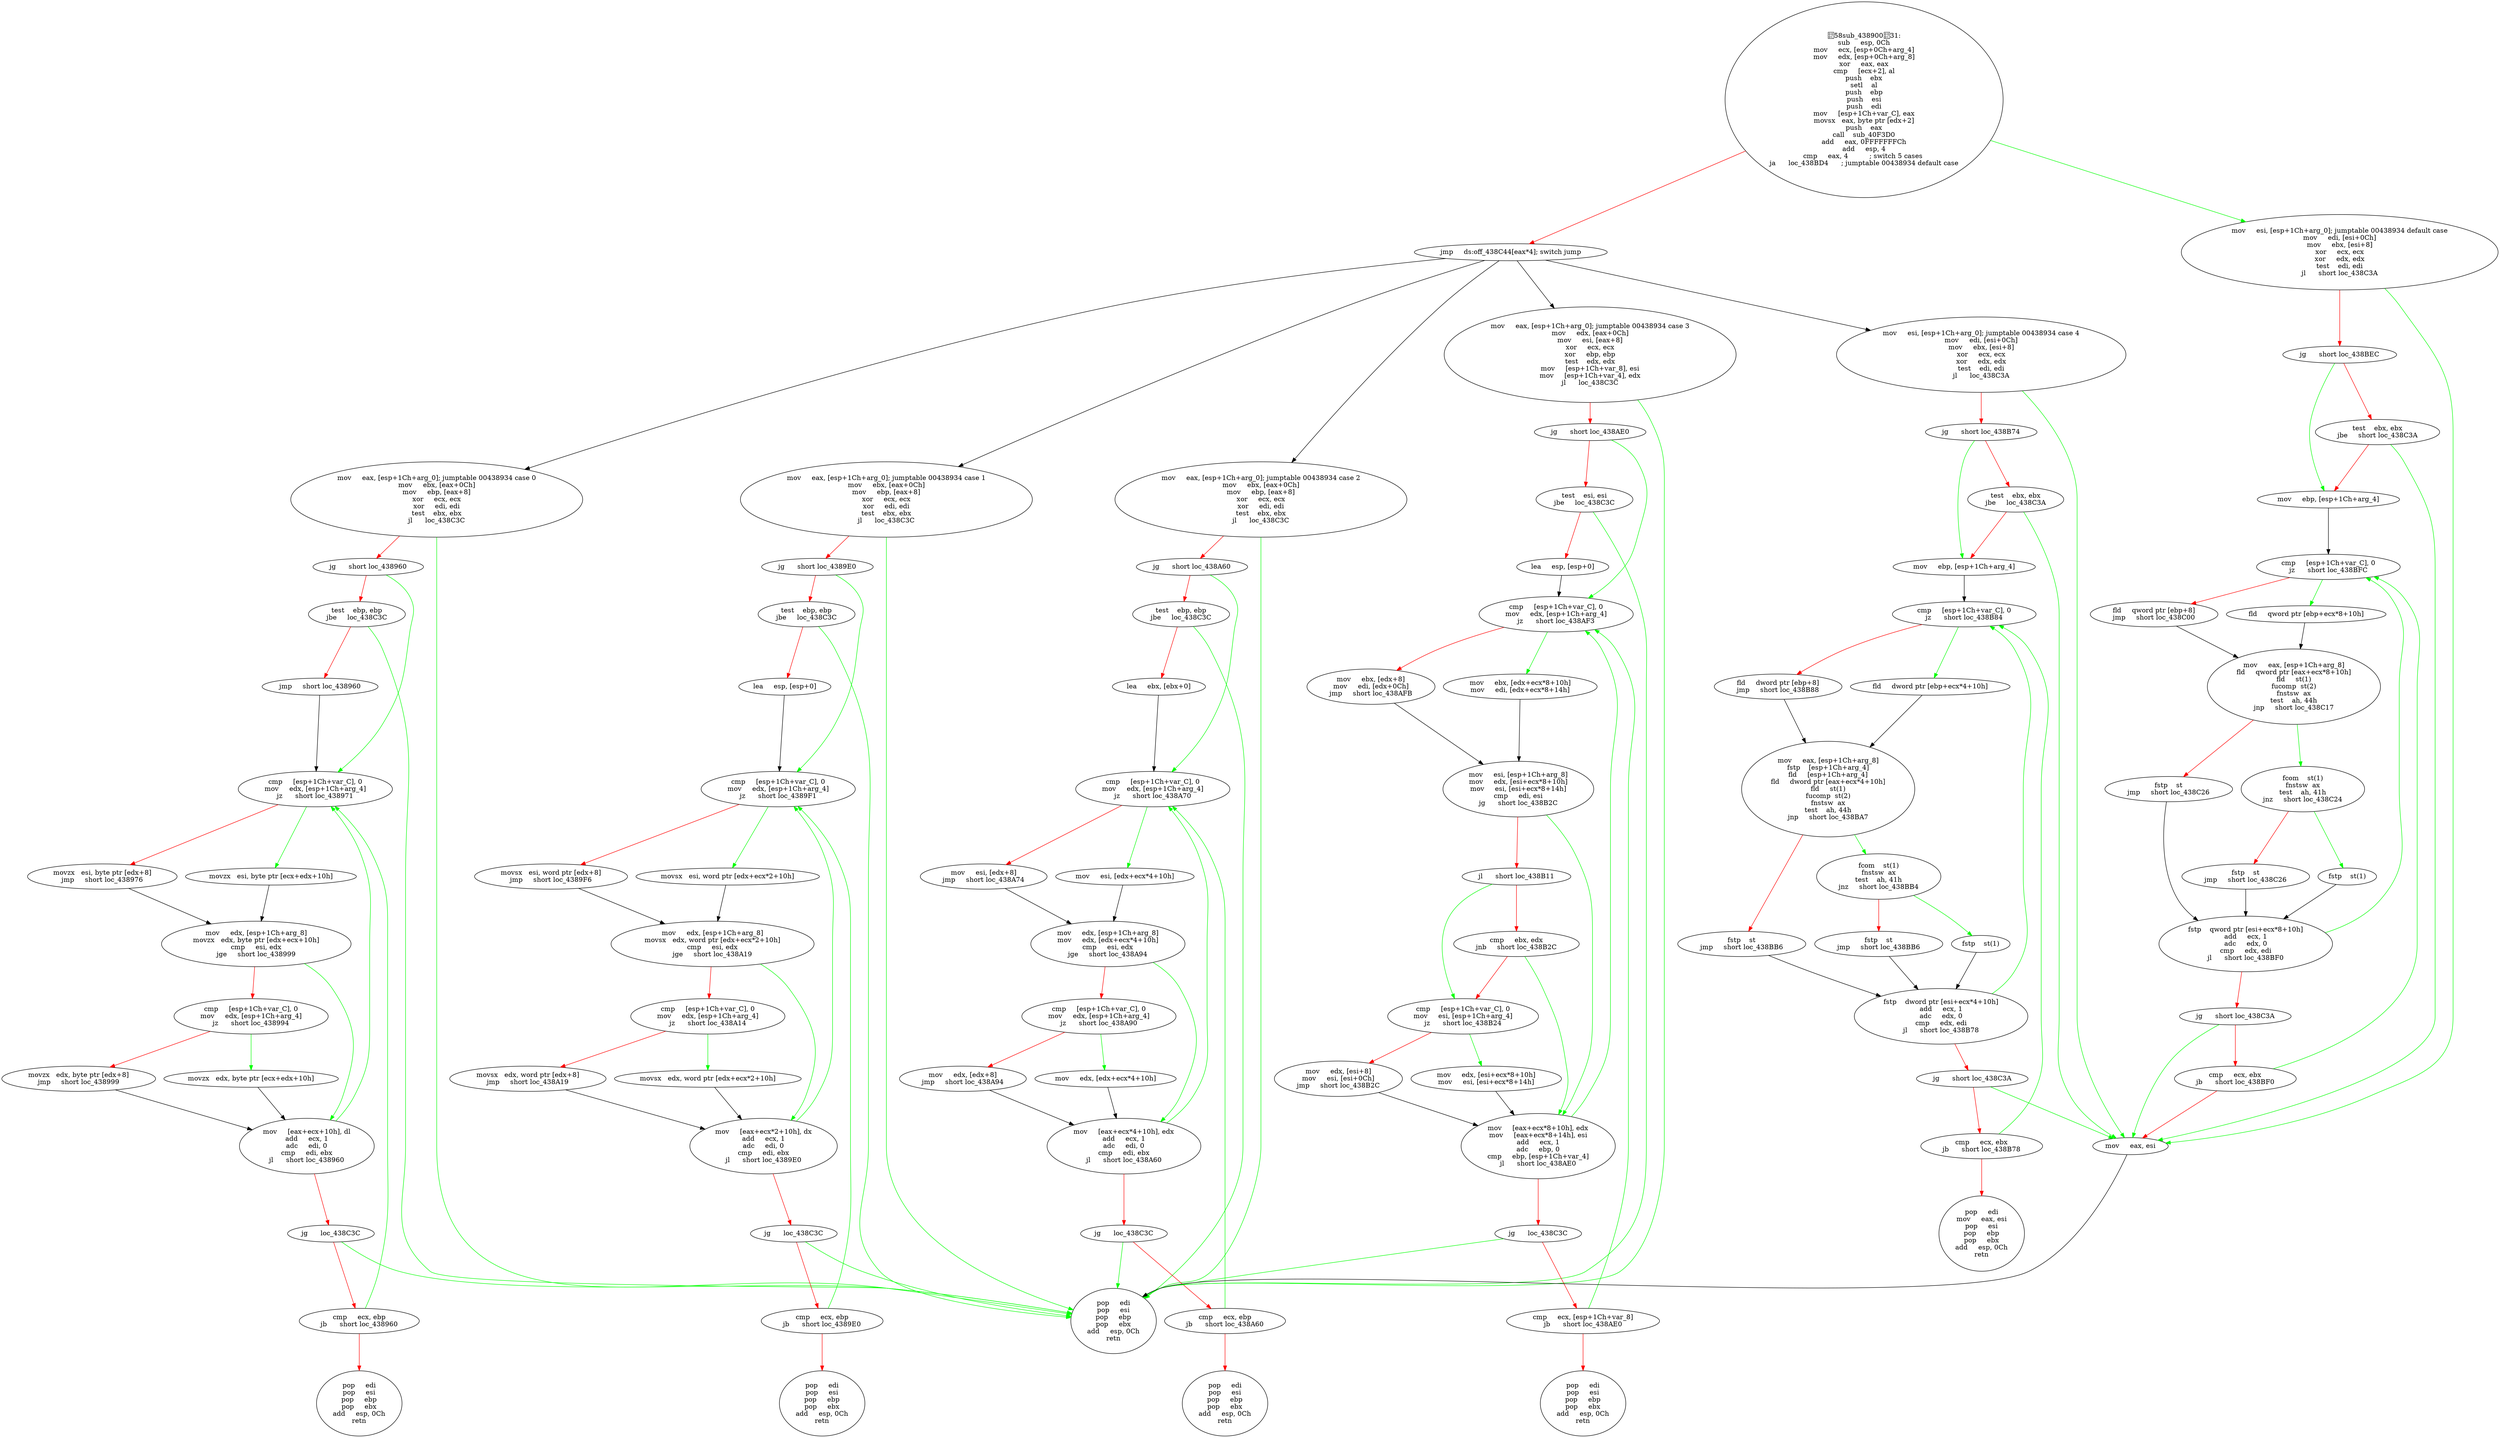 digraph G{
Node0 [label = "58sub_43890031:
sub     esp, 0Ch
mov     ecx, [esp+0Ch+arg_4]
mov     edx, [esp+0Ch+arg_8]
xor     eax, eax
cmp     [ecx+2], al
push    ebx
setl    al
push    ebp
push    esi
push    edi
mov     [esp+1Ch+var_C], eax
movsx   eax, byte ptr [edx+2]
push    eax
call    sub_40F3D0
add     eax, 0FFFFFFFCh
add     esp, 4
cmp     eax, 4          ; switch 5 cases 
ja      loc_438BD4      ; jumptable 00438934 default case"]
Node1 [label = "jmp     ds:off_438C44[eax*4]; switch jump"]
Node2 [label = "mov     eax, [esp+1Ch+arg_0]; jumptable 00438934 case 0
mov     ebx, [eax+0Ch]
mov     ebp, [eax+8]
xor     ecx, ecx
xor     edi, edi
test    ebx, ebx
jl      loc_438C3C"]
Node3 [label = "jg      short loc_438960"]
Node4 [label = "test    ebp, ebp
jbe     loc_438C3C"]
Node5 [label = "jmp     short loc_438960"]
Node6 [label = "cmp     [esp+1Ch+var_C], 0
mov     edx, [esp+1Ch+arg_4]
jz      short loc_438971"]
Node7 [label = "movzx   esi, byte ptr [edx+8]
jmp     short loc_438976"]
Node8 [label = "movzx   esi, byte ptr [ecx+edx+10h]"]
Node9 [label = "mov     edx, [esp+1Ch+arg_8]
movzx   edx, byte ptr [edx+ecx+10h]
cmp     esi, edx
jge     short loc_438999"]
Node10 [label = "cmp     [esp+1Ch+var_C], 0
mov     edx, [esp+1Ch+arg_4]
jz      short loc_438994"]
Node11 [label = "movzx   edx, byte ptr [edx+8]
jmp     short loc_438999"]
Node12 [label = "movzx   edx, byte ptr [ecx+edx+10h]"]
Node13 [label = "mov     [eax+ecx+10h], dl
add     ecx, 1
adc     edi, 0
cmp     edi, ebx
jl      short loc_438960"]
Node14 [label = "jg      loc_438C3C"]
Node15 [label = "cmp     ecx, ebp
jb      short loc_438960"]
Node16 [label = "pop     edi
pop     esi
pop     ebp
pop     ebx
add     esp, 0Ch
retn"]
Node17 [label = "mov     eax, [esp+1Ch+arg_0]; jumptable 00438934 case 1
mov     ebx, [eax+0Ch]
mov     ebp, [eax+8]
xor     ecx, ecx
xor     edi, edi
test    ebx, ebx
jl      loc_438C3C"]
Node18 [label = "jg      short loc_4389E0"]
Node19 [label = "test    ebp, ebp
jbe     loc_438C3C"]
Node20 [label = "lea     esp, [esp+0]"]
Node21 [label = "cmp     [esp+1Ch+var_C], 0
mov     edx, [esp+1Ch+arg_4]
jz      short loc_4389F1"]
Node22 [label = "movsx   esi, word ptr [edx+8]
jmp     short loc_4389F6"]
Node23 [label = "movsx   esi, word ptr [edx+ecx*2+10h]"]
Node24 [label = "mov     edx, [esp+1Ch+arg_8]
movsx   edx, word ptr [edx+ecx*2+10h]
cmp     esi, edx
jge     short loc_438A19"]
Node25 [label = "cmp     [esp+1Ch+var_C], 0
mov     edx, [esp+1Ch+arg_4]
jz      short loc_438A14"]
Node26 [label = "movsx   edx, word ptr [edx+8]
jmp     short loc_438A19"]
Node27 [label = "movsx   edx, word ptr [edx+ecx*2+10h]"]
Node28 [label = "mov     [eax+ecx*2+10h], dx
add     ecx, 1
adc     edi, 0
cmp     edi, ebx
jl      short loc_4389E0"]
Node29 [label = "jg      loc_438C3C"]
Node30 [label = "cmp     ecx, ebp
jb      short loc_4389E0"]
Node31 [label = "pop     edi
pop     esi
pop     ebp
pop     ebx
add     esp, 0Ch
retn"]
Node32 [label = "mov     eax, [esp+1Ch+arg_0]; jumptable 00438934 case 2
mov     ebx, [eax+0Ch]
mov     ebp, [eax+8]
xor     ecx, ecx
xor     edi, edi
test    ebx, ebx
jl      loc_438C3C"]
Node33 [label = "jg      short loc_438A60"]
Node34 [label = "test    ebp, ebp
jbe     loc_438C3C"]
Node35 [label = "lea     ebx, [ebx+0]"]
Node36 [label = "cmp     [esp+1Ch+var_C], 0
mov     edx, [esp+1Ch+arg_4]
jz      short loc_438A70"]
Node37 [label = "mov     esi, [edx+8]
jmp     short loc_438A74"]
Node38 [label = "mov     esi, [edx+ecx*4+10h]"]
Node39 [label = "mov     edx, [esp+1Ch+arg_8]
mov     edx, [edx+ecx*4+10h]
cmp     esi, edx
jge     short loc_438A94"]
Node40 [label = "cmp     [esp+1Ch+var_C], 0
mov     edx, [esp+1Ch+arg_4]
jz      short loc_438A90"]
Node41 [label = "mov     edx, [edx+8]
jmp     short loc_438A94"]
Node42 [label = "mov     edx, [edx+ecx*4+10h]"]
Node43 [label = "mov     [eax+ecx*4+10h], edx
add     ecx, 1
adc     edi, 0
cmp     edi, ebx
jl      short loc_438A60"]
Node44 [label = "jg      loc_438C3C"]
Node45 [label = "cmp     ecx, ebp
jb      short loc_438A60"]
Node46 [label = "pop     edi
pop     esi
pop     ebp
pop     ebx
add     esp, 0Ch
retn"]
Node47 [label = "mov     eax, [esp+1Ch+arg_0]; jumptable 00438934 case 3
mov     edx, [eax+0Ch]
mov     esi, [eax+8]
xor     ecx, ecx
xor     ebp, ebp
test    edx, edx
mov     [esp+1Ch+var_8], esi
mov     [esp+1Ch+var_4], edx
jl      loc_438C3C"]
Node48 [label = "jg      short loc_438AE0"]
Node49 [label = "test    esi, esi
jbe     loc_438C3C"]
Node50 [label = "lea     esp, [esp+0]"]
Node51 [label = "cmp     [esp+1Ch+var_C], 0
mov     edx, [esp+1Ch+arg_4]
jz      short loc_438AF3"]
Node52 [label = "mov     ebx, [edx+8]
mov     edi, [edx+0Ch]
jmp     short loc_438AFB"]
Node53 [label = "mov     ebx, [edx+ecx*8+10h]
mov     edi, [edx+ecx*8+14h]"]
Node54 [label = "mov     esi, [esp+1Ch+arg_8]
mov     edx, [esi+ecx*8+10h]
mov     esi, [esi+ecx*8+14h]
cmp     edi, esi
jg      short loc_438B2C"]
Node55 [label = "jl      short loc_438B11"]
Node56 [label = "cmp     ebx, edx
jnb     short loc_438B2C"]
Node57 [label = "cmp     [esp+1Ch+var_C], 0
mov     esi, [esp+1Ch+arg_4]
jz      short loc_438B24"]
Node58 [label = "mov     edx, [esi+8]
mov     esi, [esi+0Ch]
jmp     short loc_438B2C"]
Node59 [label = "mov     edx, [esi+ecx*8+10h]
mov     esi, [esi+ecx*8+14h]"]
Node60 [label = "mov     [eax+ecx*8+10h], edx
mov     [eax+ecx*8+14h], esi
add     ecx, 1
adc     ebp, 0
cmp     ebp, [esp+1Ch+var_4]
jl      short loc_438AE0"]
Node61 [label = "jg      loc_438C3C"]
Node62 [label = "cmp     ecx, [esp+1Ch+var_8]
jb      short loc_438AE0"]
Node63 [label = "pop     edi
pop     esi
pop     ebp
pop     ebx
add     esp, 0Ch
retn"]
Node64 [label = "mov     esi, [esp+1Ch+arg_0]; jumptable 00438934 case 4
mov     edi, [esi+0Ch]
mov     ebx, [esi+8]
xor     ecx, ecx
xor     edx, edx
test    edi, edi
jl      loc_438C3A"]
Node65 [label = "jg      short loc_438B74"]
Node66 [label = "test    ebx, ebx
jbe     loc_438C3A"]
Node67 [label = "mov     ebp, [esp+1Ch+arg_4]"]
Node68 [label = "cmp     [esp+1Ch+var_C], 0
jz      short loc_438B84"]
Node69 [label = "fld     dword ptr [ebp+8]
jmp     short loc_438B88"]
Node70 [label = "fld     dword ptr [ebp+ecx*4+10h]"]
Node71 [label = "mov     eax, [esp+1Ch+arg_8]
fstp    [esp+1Ch+arg_4]
fld     [esp+1Ch+arg_4]
fld     dword ptr [eax+ecx*4+10h]
fld     st(1)
fucomp  st(2)
fnstsw  ax
test    ah, 44h
jnp     short loc_438BA7"]
Node72 [label = "fstp    st
jmp     short loc_438BB6"]
Node73 [label = "fcom    st(1)
fnstsw  ax
test    ah, 41h
jnz     short loc_438BB4"]
Node74 [label = "fstp    st
jmp     short loc_438BB6"]
Node75 [label = "fstp    st(1)"]
Node76 [label = "fstp    dword ptr [esi+ecx*4+10h]
add     ecx, 1
adc     edx, 0
cmp     edx, edi
jl      short loc_438B78"]
Node77 [label = "jg      short loc_438C3A"]
Node78 [label = "cmp     ecx, ebx
jb      short loc_438B78"]
Node79 [label = "pop     edi
mov     eax, esi
pop     esi
pop     ebp
pop     ebx
add     esp, 0Ch
retn"]
Node80 [label = "mov     esi, [esp+1Ch+arg_0]; jumptable 00438934 default case
mov     edi, [esi+0Ch]
mov     ebx, [esi+8]
xor     ecx, ecx
xor     edx, edx
test    edi, edi
jl      short loc_438C3A"]
Node81 [label = "jg      short loc_438BEC"]
Node82 [label = "test    ebx, ebx
jbe     short loc_438C3A"]
Node83 [label = "mov     ebp, [esp+1Ch+arg_4]"]
Node84 [label = "cmp     [esp+1Ch+var_C], 0
jz      short loc_438BFC"]
Node85 [label = "fld     qword ptr [ebp+8]
jmp     short loc_438C00"]
Node86 [label = "fld     qword ptr [ebp+ecx*8+10h]"]
Node87 [label = "mov     eax, [esp+1Ch+arg_8]
fld     qword ptr [eax+ecx*8+10h]
fld     st(1)
fucomp  st(2)
fnstsw  ax
test    ah, 44h
jnp     short loc_438C17"]
Node88 [label = "fstp    st
jmp     short loc_438C26"]
Node89 [label = "fcom    st(1)
fnstsw  ax
test    ah, 41h
jnz     short loc_438C24"]
Node90 [label = "fstp    st
jmp     short loc_438C26"]
Node91 [label = "fstp    st(1)"]
Node92 [label = "fstp    qword ptr [esi+ecx*8+10h]
add     ecx, 1
adc     edx, 0
cmp     edx, edi
jl      short loc_438BF0"]
Node93 [label = "jg      short loc_438C3A"]
Node94 [label = "cmp     ecx, ebx
jb      short loc_438BF0"]
Node95 [label = "mov     eax, esi"]
Node96 [label = "pop     edi
pop     esi
pop     ebp
pop     ebx
add     esp, 0Ch
retn"]
Node0 -> Node1 [color = "red"]
Node0 -> Node80 [color = "green"]
Node1 -> Node2 [color = "black"]
Node1 -> Node17 [color = "black"]
Node1 -> Node32 [color = "black"]
Node1 -> Node47 [color = "black"]
Node1 -> Node64 [color = "black"]
Node2 -> Node3 [color = "red"]
Node2 -> Node96 [color = "green"]
Node3 -> Node4 [color = "red"]
Node3 -> Node6 [color = "green"]
Node4 -> Node5 [color = "red"]
Node4 -> Node96 [color = "green"]
Node5 -> Node6 [color = "black"]
Node6 -> Node7 [color = "red"]
Node6 -> Node8 [color = "green"]
Node7 -> Node9 [color = "black"]
Node8 -> Node9 [color = "black"]
Node9 -> Node10 [color = "red"]
Node9 -> Node13 [color = "green"]
Node10 -> Node11 [color = "red"]
Node10 -> Node12 [color = "green"]
Node11 -> Node13 [color = "black"]
Node12 -> Node13 [color = "black"]
Node13 -> Node6 [color = "green"]
Node13 -> Node14 [color = "red"]
Node14 -> Node15 [color = "red"]
Node14 -> Node96 [color = "green"]
Node15 -> Node6 [color = "green"]
Node15 -> Node16 [color = "red"]
Node17 -> Node18 [color = "red"]
Node17 -> Node96 [color = "green"]
Node18 -> Node19 [color = "red"]
Node18 -> Node21 [color = "green"]
Node19 -> Node20 [color = "red"]
Node19 -> Node96 [color = "green"]
Node20 -> Node21 [color = "black"]
Node21 -> Node22 [color = "red"]
Node21 -> Node23 [color = "green"]
Node22 -> Node24 [color = "black"]
Node23 -> Node24 [color = "black"]
Node24 -> Node25 [color = "red"]
Node24 -> Node28 [color = "green"]
Node25 -> Node26 [color = "red"]
Node25 -> Node27 [color = "green"]
Node26 -> Node28 [color = "black"]
Node27 -> Node28 [color = "black"]
Node28 -> Node21 [color = "green"]
Node28 -> Node29 [color = "red"]
Node29 -> Node30 [color = "red"]
Node29 -> Node96 [color = "green"]
Node30 -> Node21 [color = "green"]
Node30 -> Node31 [color = "red"]
Node32 -> Node33 [color = "red"]
Node32 -> Node96 [color = "green"]
Node33 -> Node34 [color = "red"]
Node33 -> Node36 [color = "green"]
Node34 -> Node35 [color = "red"]
Node34 -> Node96 [color = "green"]
Node35 -> Node36 [color = "black"]
Node36 -> Node37 [color = "red"]
Node36 -> Node38 [color = "green"]
Node37 -> Node39 [color = "black"]
Node38 -> Node39 [color = "black"]
Node39 -> Node40 [color = "red"]
Node39 -> Node43 [color = "green"]
Node40 -> Node41 [color = "red"]
Node40 -> Node42 [color = "green"]
Node41 -> Node43 [color = "black"]
Node42 -> Node43 [color = "black"]
Node43 -> Node36 [color = "green"]
Node43 -> Node44 [color = "red"]
Node44 -> Node45 [color = "red"]
Node44 -> Node96 [color = "green"]
Node45 -> Node36 [color = "green"]
Node45 -> Node46 [color = "red"]
Node47 -> Node48 [color = "red"]
Node47 -> Node96 [color = "green"]
Node48 -> Node49 [color = "red"]
Node48 -> Node51 [color = "green"]
Node49 -> Node50 [color = "red"]
Node49 -> Node96 [color = "green"]
Node50 -> Node51 [color = "black"]
Node51 -> Node52 [color = "red"]
Node51 -> Node53 [color = "green"]
Node52 -> Node54 [color = "black"]
Node53 -> Node54 [color = "black"]
Node54 -> Node55 [color = "red"]
Node54 -> Node60 [color = "green"]
Node55 -> Node56 [color = "red"]
Node55 -> Node57 [color = "green"]
Node56 -> Node57 [color = "red"]
Node56 -> Node60 [color = "green"]
Node57 -> Node58 [color = "red"]
Node57 -> Node59 [color = "green"]
Node58 -> Node60 [color = "black"]
Node59 -> Node60 [color = "black"]
Node60 -> Node51 [color = "green"]
Node60 -> Node61 [color = "red"]
Node61 -> Node62 [color = "red"]
Node61 -> Node96 [color = "green"]
Node62 -> Node51 [color = "green"]
Node62 -> Node63 [color = "red"]
Node64 -> Node65 [color = "red"]
Node64 -> Node95 [color = "green"]
Node65 -> Node66 [color = "red"]
Node65 -> Node67 [color = "green"]
Node66 -> Node67 [color = "red"]
Node66 -> Node95 [color = "green"]
Node67 -> Node68 [color = "black"]
Node68 -> Node69 [color = "red"]
Node68 -> Node70 [color = "green"]
Node69 -> Node71 [color = "black"]
Node70 -> Node71 [color = "black"]
Node71 -> Node72 [color = "red"]
Node71 -> Node73 [color = "green"]
Node72 -> Node76 [color = "black"]
Node73 -> Node74 [color = "red"]
Node73 -> Node75 [color = "green"]
Node74 -> Node76 [color = "black"]
Node75 -> Node76 [color = "black"]
Node76 -> Node68 [color = "green"]
Node76 -> Node77 [color = "red"]
Node77 -> Node78 [color = "red"]
Node77 -> Node95 [color = "green"]
Node78 -> Node68 [color = "green"]
Node78 -> Node79 [color = "red"]
Node80 -> Node81 [color = "red"]
Node80 -> Node95 [color = "green"]
Node81 -> Node82 [color = "red"]
Node81 -> Node83 [color = "green"]
Node82 -> Node83 [color = "red"]
Node82 -> Node95 [color = "green"]
Node83 -> Node84 [color = "black"]
Node84 -> Node85 [color = "red"]
Node84 -> Node86 [color = "green"]
Node85 -> Node87 [color = "black"]
Node86 -> Node87 [color = "black"]
Node87 -> Node88 [color = "red"]
Node87 -> Node89 [color = "green"]
Node88 -> Node92 [color = "black"]
Node89 -> Node90 [color = "red"]
Node89 -> Node91 [color = "green"]
Node90 -> Node92 [color = "black"]
Node91 -> Node92 [color = "black"]
Node92 -> Node84 [color = "green"]
Node92 -> Node93 [color = "red"]
Node93 -> Node94 [color = "red"]
Node93 -> Node95 [color = "green"]
Node94 -> Node84 [color = "green"]
Node94 -> Node95 [color = "red"]
Node95 -> Node96 [color = "black"]
}